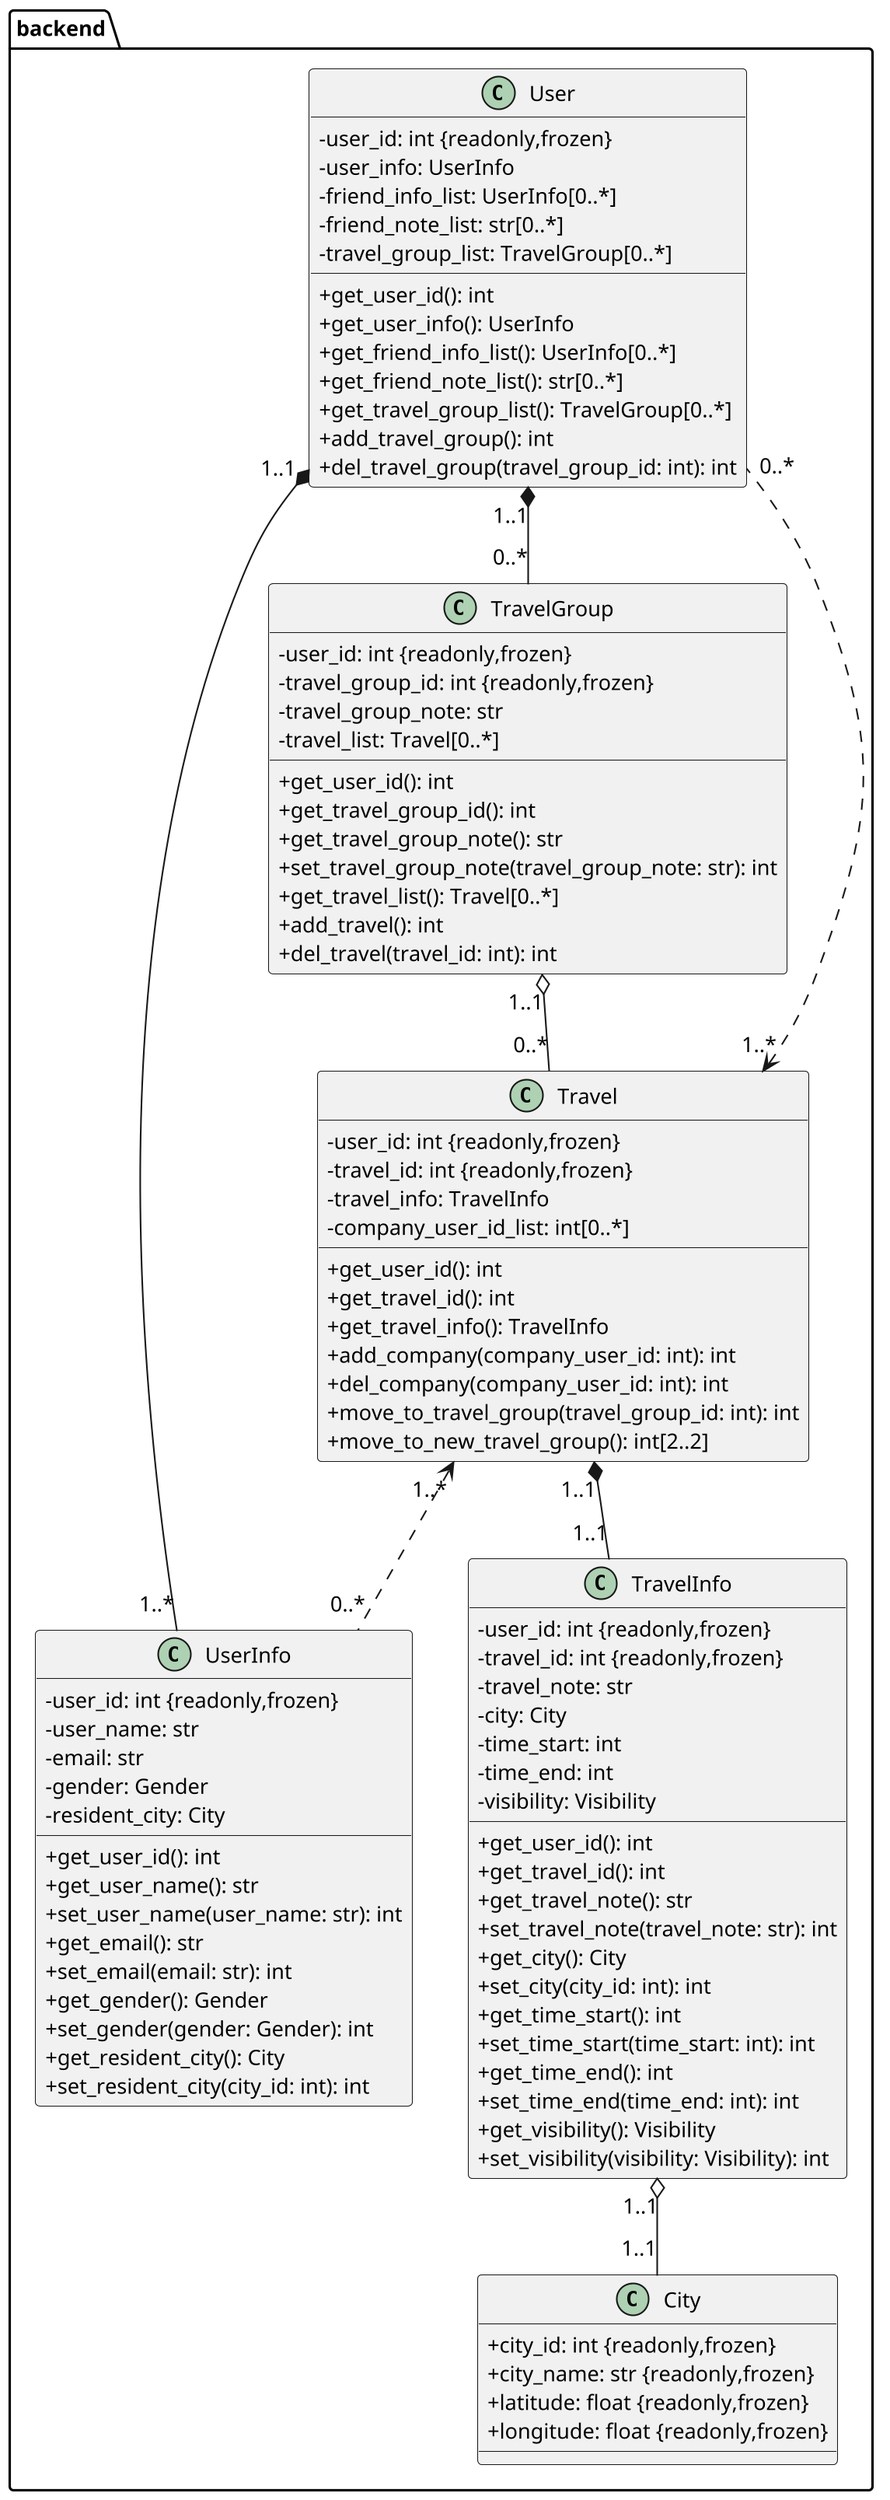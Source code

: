 @startuml

skinparam Dpi 200
skinparam DefaultFont {
    Name Menlo
    Size 13
    Style bold
}
skinparam ClassAttributeIconSize 0

namespace backend {

    User "1..1" *-- "1..*" UserInfo
    User "1..1" *-- "0..*" TravelGroup
    TravelGroup "1..1" o-- "0..*" Travel
    Travel "1..1" *-- "1..1" TravelInfo
    Travel "1..*" <.. "0..*" User
    Travel "1..*" <.. "0..*" UserInfo
    TravelInfo "1..1" o-- "1..1" City

    class User {
        - user_id: int {readonly,frozen}
        - user_info: UserInfo
        - friend_info_list: UserInfo[0..*]
        - friend_note_list: str[0..*]
        - travel_group_list: TravelGroup[0..*]
        + get_user_id(): int
        + get_user_info(): UserInfo
        + get_friend_info_list(): UserInfo[0..*]
        + get_friend_note_list(): str[0..*]
        + get_travel_group_list(): TravelGroup[0..*]
        + add_travel_group(): int
        + del_travel_group(travel_group_id: int): int
    }

    class UserInfo {
        - user_id: int {readonly,frozen}
        - user_name: str
        - email: str
        - gender: Gender
        - resident_city: City
        + get_user_id(): int
        + get_user_name(): str
        + set_user_name(user_name: str): int
        + get_email(): str
        + set_email(email: str): int
        + get_gender(): Gender
        + set_gender(gender: Gender): int
        + get_resident_city(): City
        + set_resident_city(city_id: int): int
    }

    class TravelGroup {
        - user_id: int {readonly,frozen}
        - travel_group_id: int {readonly,frozen}
        - travel_group_note: str
        - travel_list: Travel[0..*]
        + get_user_id(): int
        + get_travel_group_id(): int
        + get_travel_group_note(): str
        + set_travel_group_note(travel_group_note: str): int
        + get_travel_list(): Travel[0..*]
        + add_travel(): int
        + del_travel(travel_id: int): int
    }

    class Travel {
        - user_id: int {readonly,frozen}
        - travel_id: int {readonly,frozen}
        - travel_info: TravelInfo
        - company_user_id_list: int[0..*]
        + get_user_id(): int
        + get_travel_id(): int
        + get_travel_info(): TravelInfo
        + add_company(company_user_id: int): int
        + del_company(company_user_id: int): int
        + move_to_travel_group(travel_group_id: int): int
        + move_to_new_travel_group(): int[2..2]
    }

    class TravelInfo {
        - user_id: int {readonly,frozen}
        - travel_id: int {readonly,frozen}
        - travel_note: str
        - city: City
        - time_start: int
        - time_end: int
        - visibility: Visibility
        + get_user_id(): int
        + get_travel_id(): int
        + get_travel_note(): str
        + set_travel_note(travel_note: str): int
        + get_city(): City
        + set_city(city_id: int): int
        + get_time_start(): int
        + set_time_start(time_start: int): int
        + get_time_end(): int
        + set_time_end(time_end: int): int
        + get_visibility(): Visibility
        + set_visibility(visibility: Visibility): int
    }

    class City {
        + city_id: int {readonly,frozen}
        + city_name: str {readonly,frozen}
        + latitude: float {readonly,frozen}
        + longitude: float {readonly,frozen}
    }
}

@enduml

